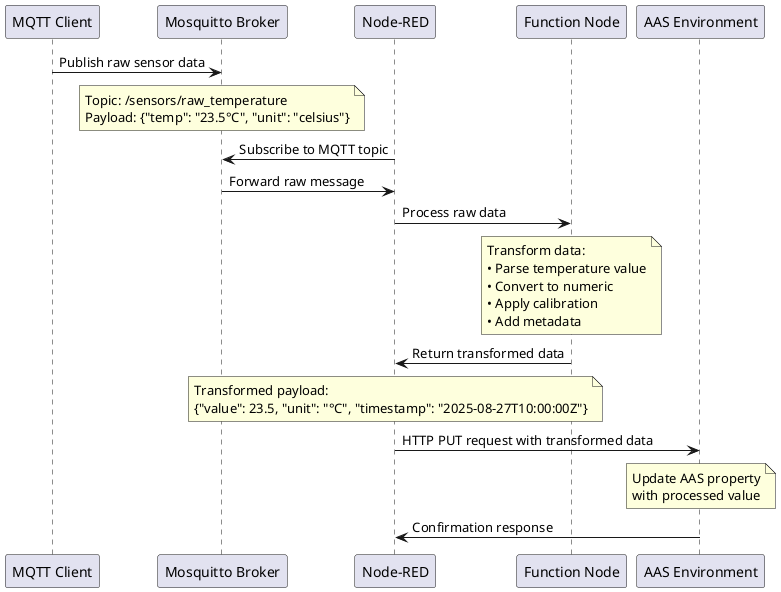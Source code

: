 @startuml
participant "MQTT Client" as Client
participant "Mosquitto Broker" as Broker
participant "Node-RED" as NodeRED
participant "Function Node" as Function
participant "AAS Environment" as AAS

Client -> Broker : Publish raw sensor data
note over Broker : Topic: /sensors/raw_temperature\nPayload: {"temp": "23.5°C", "unit": "celsius"}

NodeRED -> Broker : Subscribe to MQTT topic
Broker -> NodeRED : Forward raw message

NodeRED -> Function : Process raw data
note over Function : Transform data:\n• Parse temperature value\n• Convert to numeric\n• Apply calibration\n• Add metadata

Function -> NodeRED : Return transformed data
note over NodeRED : Transformed payload:\n{"value": 23.5, "unit": "°C", "timestamp": "2025-08-27T10:00:00Z"}

NodeRED -> AAS : HTTP PUT request with transformed data
note over AAS : Update AAS property\nwith processed value

AAS -> NodeRED : Confirmation response
@enduml
